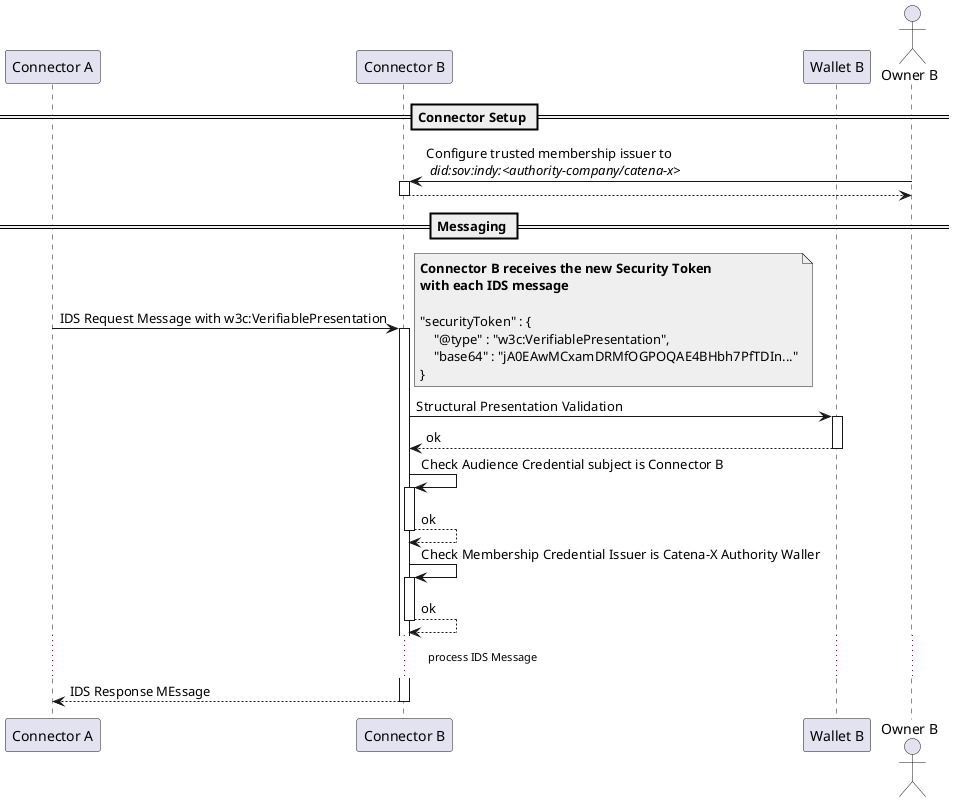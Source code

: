 @startuml


participant ConnectorA as "Connector A"

participant ConnectorB as "Connector B"
participant WalletB as "Wallet B"

actor OwnerB as "Owner B"


== Connector Setup ==

OwnerB -> ConnectorB ++ : Configure trusted membership issuer to\n <i>did:sov:indy:<authority-company/catena-x></i>
return

== Messaging ==

ConnectorA -> ConnectorB ++ : IDS Request Message with w3c:VerifiablePresentation

    note right #efefef
    **Connector B receives the new Security Token**
    **with each IDS message**
    
    "securityToken" : {
        "@type" : "w3c:VerifiablePresentation",
        "base64" : "jA0EAwMCxamDRMfOGPOQAE4BHbh7PfTDIn..."
    }
    end note

    ConnectorB -> WalletB ++: Structural Presentation Validation
    return ok

    ConnectorB -> ConnectorB ++ : Check Audience Credential subject is Connector B
    return ok

    ConnectorB -> ConnectorB ++ : Check Membership Credential Issuer is Catena-X Authority Waller
    return ok

    ... process IDS Message ...

return IDS Response MEssage

@enduml